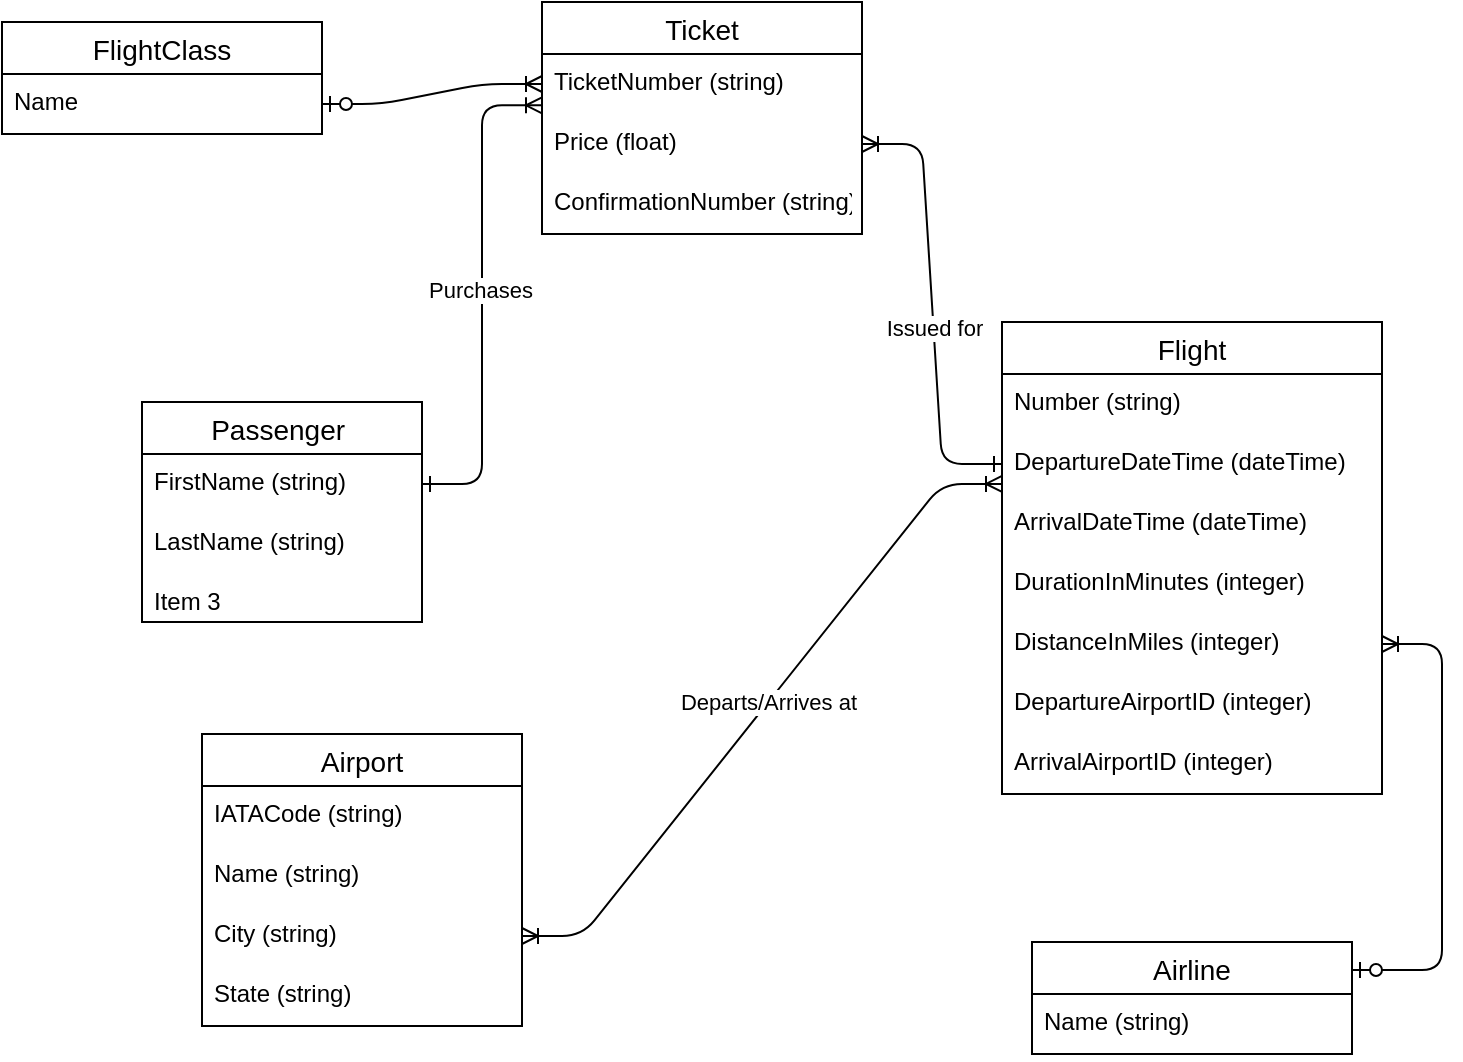 <mxfile version="14.6.3" type="github">
  <diagram id="R2lEEEUBdFMjLlhIrx00" name="Page-1">
    <mxGraphModel dx="782" dy="446" grid="1" gridSize="10" guides="1" tooltips="1" connect="1" arrows="1" fold="1" page="1" pageScale="1" pageWidth="850" pageHeight="1100" math="0" shadow="0" extFonts="Permanent Marker^https://fonts.googleapis.com/css?family=Permanent+Marker">
      <root>
        <mxCell id="0" />
        <mxCell id="1" parent="0" />
        <mxCell id="KvIE-I7Vvlbd97NcbpaM-1" value="Passenger " style="swimlane;fontStyle=0;childLayout=stackLayout;horizontal=1;startSize=26;horizontalStack=0;resizeParent=1;resizeParentMax=0;resizeLast=0;collapsible=1;marginBottom=0;align=center;fontSize=14;" vertex="1" parent="1">
          <mxGeometry x="120" y="240" width="140" height="110" as="geometry" />
        </mxCell>
        <mxCell id="KvIE-I7Vvlbd97NcbpaM-2" value="FirstName (string)" style="text;strokeColor=none;fillColor=none;spacingLeft=4;spacingRight=4;overflow=hidden;rotatable=0;points=[[0,0.5],[1,0.5]];portConstraint=eastwest;fontSize=12;" vertex="1" parent="KvIE-I7Vvlbd97NcbpaM-1">
          <mxGeometry y="26" width="140" height="30" as="geometry" />
        </mxCell>
        <mxCell id="KvIE-I7Vvlbd97NcbpaM-3" value="LastName (string)" style="text;strokeColor=none;fillColor=none;spacingLeft=4;spacingRight=4;overflow=hidden;rotatable=0;points=[[0,0.5],[1,0.5]];portConstraint=eastwest;fontSize=12;" vertex="1" parent="KvIE-I7Vvlbd97NcbpaM-1">
          <mxGeometry y="56" width="140" height="30" as="geometry" />
        </mxCell>
        <mxCell id="KvIE-I7Vvlbd97NcbpaM-4" value="Item 3" style="text;strokeColor=none;fillColor=none;spacingLeft=4;spacingRight=4;overflow=hidden;rotatable=0;points=[[0,0.5],[1,0.5]];portConstraint=eastwest;fontSize=12;" vertex="1" parent="KvIE-I7Vvlbd97NcbpaM-1">
          <mxGeometry y="86" width="140" height="24" as="geometry" />
        </mxCell>
        <mxCell id="KvIE-I7Vvlbd97NcbpaM-5" value="Flight" style="swimlane;fontStyle=0;childLayout=stackLayout;horizontal=1;startSize=26;horizontalStack=0;resizeParent=1;resizeParentMax=0;resizeLast=0;collapsible=1;marginBottom=0;align=center;fontSize=14;" vertex="1" parent="1">
          <mxGeometry x="550" y="200" width="190" height="236" as="geometry" />
        </mxCell>
        <mxCell id="KvIE-I7Vvlbd97NcbpaM-6" value="Number (string)" style="text;strokeColor=none;fillColor=none;spacingLeft=4;spacingRight=4;overflow=hidden;rotatable=0;points=[[0,0.5],[1,0.5]];portConstraint=eastwest;fontSize=12;" vertex="1" parent="KvIE-I7Vvlbd97NcbpaM-5">
          <mxGeometry y="26" width="190" height="30" as="geometry" />
        </mxCell>
        <mxCell id="KvIE-I7Vvlbd97NcbpaM-7" value="DepartureDateTime (dateTime)" style="text;strokeColor=none;fillColor=none;spacingLeft=4;spacingRight=4;overflow=hidden;rotatable=0;points=[[0,0.5],[1,0.5]];portConstraint=eastwest;fontSize=12;" vertex="1" parent="KvIE-I7Vvlbd97NcbpaM-5">
          <mxGeometry y="56" width="190" height="30" as="geometry" />
        </mxCell>
        <mxCell id="KvIE-I7Vvlbd97NcbpaM-8" value="ArrivalDateTime (dateTime)" style="text;strokeColor=none;fillColor=none;spacingLeft=4;spacingRight=4;overflow=hidden;rotatable=0;points=[[0,0.5],[1,0.5]];portConstraint=eastwest;fontSize=12;" vertex="1" parent="KvIE-I7Vvlbd97NcbpaM-5">
          <mxGeometry y="86" width="190" height="30" as="geometry" />
        </mxCell>
        <mxCell id="KvIE-I7Vvlbd97NcbpaM-9" value="DurationInMinutes (integer)" style="text;strokeColor=none;fillColor=none;spacingLeft=4;spacingRight=4;overflow=hidden;rotatable=0;points=[[0,0.5],[1,0.5]];portConstraint=eastwest;fontSize=12;" vertex="1" parent="KvIE-I7Vvlbd97NcbpaM-5">
          <mxGeometry y="116" width="190" height="30" as="geometry" />
        </mxCell>
        <mxCell id="KvIE-I7Vvlbd97NcbpaM-10" value="DistanceInMiles (integer)" style="text;strokeColor=none;fillColor=none;spacingLeft=4;spacingRight=4;overflow=hidden;rotatable=0;points=[[0,0.5],[1,0.5]];portConstraint=eastwest;fontSize=12;" vertex="1" parent="KvIE-I7Vvlbd97NcbpaM-5">
          <mxGeometry y="146" width="190" height="30" as="geometry" />
        </mxCell>
        <mxCell id="KvIE-I7Vvlbd97NcbpaM-40" value="DepartureAirportID (integer)" style="text;strokeColor=none;fillColor=none;spacingLeft=4;spacingRight=4;overflow=hidden;rotatable=0;points=[[0,0.5],[1,0.5]];portConstraint=eastwest;fontSize=12;" vertex="1" parent="KvIE-I7Vvlbd97NcbpaM-5">
          <mxGeometry y="176" width="190" height="30" as="geometry" />
        </mxCell>
        <mxCell id="KvIE-I7Vvlbd97NcbpaM-41" value="ArrivalAirportID (integer)" style="text;strokeColor=none;fillColor=none;spacingLeft=4;spacingRight=4;overflow=hidden;rotatable=0;points=[[0,0.5],[1,0.5]];portConstraint=eastwest;fontSize=12;" vertex="1" parent="KvIE-I7Vvlbd97NcbpaM-5">
          <mxGeometry y="206" width="190" height="30" as="geometry" />
        </mxCell>
        <mxCell id="KvIE-I7Vvlbd97NcbpaM-12" value="Ticket" style="swimlane;fontStyle=0;childLayout=stackLayout;horizontal=1;startSize=26;horizontalStack=0;resizeParent=1;resizeParentMax=0;resizeLast=0;collapsible=1;marginBottom=0;align=center;fontSize=14;" vertex="1" parent="1">
          <mxGeometry x="320" y="40" width="160" height="116" as="geometry" />
        </mxCell>
        <mxCell id="KvIE-I7Vvlbd97NcbpaM-13" value="TicketNumber (string)" style="text;strokeColor=none;fillColor=none;spacingLeft=4;spacingRight=4;overflow=hidden;rotatable=0;points=[[0,0.5],[1,0.5]];portConstraint=eastwest;fontSize=12;" vertex="1" parent="KvIE-I7Vvlbd97NcbpaM-12">
          <mxGeometry y="26" width="160" height="30" as="geometry" />
        </mxCell>
        <mxCell id="KvIE-I7Vvlbd97NcbpaM-14" value="Price (float)" style="text;strokeColor=none;fillColor=none;spacingLeft=4;spacingRight=4;overflow=hidden;rotatable=0;points=[[0,0.5],[1,0.5]];portConstraint=eastwest;fontSize=12;" vertex="1" parent="KvIE-I7Vvlbd97NcbpaM-12">
          <mxGeometry y="56" width="160" height="30" as="geometry" />
        </mxCell>
        <mxCell id="KvIE-I7Vvlbd97NcbpaM-34" value="ConfirmationNumber (string)" style="text;strokeColor=none;fillColor=none;spacingLeft=4;spacingRight=4;overflow=hidden;rotatable=0;points=[[0,0.5],[1,0.5]];portConstraint=eastwest;fontSize=12;" vertex="1" parent="KvIE-I7Vvlbd97NcbpaM-12">
          <mxGeometry y="86" width="160" height="30" as="geometry" />
        </mxCell>
        <mxCell id="KvIE-I7Vvlbd97NcbpaM-16" value="Airport" style="swimlane;fontStyle=0;childLayout=stackLayout;horizontal=1;startSize=26;horizontalStack=0;resizeParent=1;resizeParentMax=0;resizeLast=0;collapsible=1;marginBottom=0;align=center;fontSize=14;" vertex="1" parent="1">
          <mxGeometry x="150" y="406" width="160" height="146" as="geometry" />
        </mxCell>
        <mxCell id="KvIE-I7Vvlbd97NcbpaM-17" value="IATACode (string)" style="text;strokeColor=none;fillColor=none;spacingLeft=4;spacingRight=4;overflow=hidden;rotatable=0;points=[[0,0.5],[1,0.5]];portConstraint=eastwest;fontSize=12;" vertex="1" parent="KvIE-I7Vvlbd97NcbpaM-16">
          <mxGeometry y="26" width="160" height="30" as="geometry" />
        </mxCell>
        <mxCell id="KvIE-I7Vvlbd97NcbpaM-18" value="Name (string)" style="text;strokeColor=none;fillColor=none;spacingLeft=4;spacingRight=4;overflow=hidden;rotatable=0;points=[[0,0.5],[1,0.5]];portConstraint=eastwest;fontSize=12;" vertex="1" parent="KvIE-I7Vvlbd97NcbpaM-16">
          <mxGeometry y="56" width="160" height="30" as="geometry" />
        </mxCell>
        <mxCell id="KvIE-I7Vvlbd97NcbpaM-19" value="City (string)" style="text;strokeColor=none;fillColor=none;spacingLeft=4;spacingRight=4;overflow=hidden;rotatable=0;points=[[0,0.5],[1,0.5]];portConstraint=eastwest;fontSize=12;" vertex="1" parent="KvIE-I7Vvlbd97NcbpaM-16">
          <mxGeometry y="86" width="160" height="30" as="geometry" />
        </mxCell>
        <mxCell id="KvIE-I7Vvlbd97NcbpaM-20" value="State (string)" style="text;strokeColor=none;fillColor=none;spacingLeft=4;spacingRight=4;overflow=hidden;rotatable=0;points=[[0,0.5],[1,0.5]];portConstraint=eastwest;fontSize=12;" vertex="1" parent="KvIE-I7Vvlbd97NcbpaM-16">
          <mxGeometry y="116" width="160" height="30" as="geometry" />
        </mxCell>
        <mxCell id="KvIE-I7Vvlbd97NcbpaM-22" value="" style="edgeStyle=entityRelationEdgeStyle;fontSize=12;html=1;endArrow=ERoneToMany;startArrow=ERoneToMany;entryX=0;entryY=0.833;entryDx=0;entryDy=0;entryPerimeter=0;exitX=1;exitY=0.5;exitDx=0;exitDy=0;" edge="1" parent="1" source="KvIE-I7Vvlbd97NcbpaM-19" target="KvIE-I7Vvlbd97NcbpaM-7">
          <mxGeometry width="100" height="100" relative="1" as="geometry">
            <mxPoint x="350" y="380" as="sourcePoint" />
            <mxPoint x="450" y="280" as="targetPoint" />
          </mxGeometry>
        </mxCell>
        <mxCell id="KvIE-I7Vvlbd97NcbpaM-23" value="Departs/Arrives at" style="edgeLabel;html=1;align=center;verticalAlign=middle;resizable=0;points=[];" vertex="1" connectable="0" parent="KvIE-I7Vvlbd97NcbpaM-22">
          <mxGeometry x="0.028" relative="1" as="geometry">
            <mxPoint as="offset" />
          </mxGeometry>
        </mxCell>
        <mxCell id="KvIE-I7Vvlbd97NcbpaM-24" value="" style="edgeStyle=entityRelationEdgeStyle;fontSize=12;html=1;endArrow=ERoneToMany;startArrow=ERone;entryX=0;entryY=-0.144;entryDx=0;entryDy=0;entryPerimeter=0;startFill=0;exitX=1;exitY=0.5;exitDx=0;exitDy=0;" edge="1" parent="1" source="KvIE-I7Vvlbd97NcbpaM-2" target="KvIE-I7Vvlbd97NcbpaM-14">
          <mxGeometry width="100" height="100" relative="1" as="geometry">
            <mxPoint x="260" y="268" as="sourcePoint" />
            <mxPoint x="220" y="60" as="targetPoint" />
          </mxGeometry>
        </mxCell>
        <mxCell id="KvIE-I7Vvlbd97NcbpaM-25" value="Purchases" style="edgeLabel;html=1;align=center;verticalAlign=middle;resizable=0;points=[];" vertex="1" connectable="0" parent="KvIE-I7Vvlbd97NcbpaM-24">
          <mxGeometry x="0.018" y="1" relative="1" as="geometry">
            <mxPoint as="offset" />
          </mxGeometry>
        </mxCell>
        <mxCell id="KvIE-I7Vvlbd97NcbpaM-26" value="" style="edgeStyle=entityRelationEdgeStyle;fontSize=12;html=1;endArrow=ERone;startArrow=ERoneToMany;entryX=0;entryY=0.5;entryDx=0;entryDy=0;endFill=0;exitX=1;exitY=0.5;exitDx=0;exitDy=0;" edge="1" parent="1" source="KvIE-I7Vvlbd97NcbpaM-14" target="KvIE-I7Vvlbd97NcbpaM-7">
          <mxGeometry width="100" height="100" relative="1" as="geometry">
            <mxPoint x="483" y="100" as="sourcePoint" />
            <mxPoint x="484" y="100" as="targetPoint" />
          </mxGeometry>
        </mxCell>
        <mxCell id="KvIE-I7Vvlbd97NcbpaM-27" value="Issued for" style="edgeLabel;html=1;align=center;verticalAlign=middle;resizable=0;points=[];" vertex="1" connectable="0" parent="KvIE-I7Vvlbd97NcbpaM-26">
          <mxGeometry x="0.106" relative="1" as="geometry">
            <mxPoint as="offset" />
          </mxGeometry>
        </mxCell>
        <mxCell id="KvIE-I7Vvlbd97NcbpaM-29" value="Airline" style="swimlane;fontStyle=0;childLayout=stackLayout;horizontal=1;startSize=26;horizontalStack=0;resizeParent=1;resizeParentMax=0;resizeLast=0;collapsible=1;marginBottom=0;align=center;fontSize=14;" vertex="1" parent="1">
          <mxGeometry x="565" y="510" width="160" height="56" as="geometry" />
        </mxCell>
        <mxCell id="KvIE-I7Vvlbd97NcbpaM-30" value="Name (string)" style="text;strokeColor=none;fillColor=none;spacingLeft=4;spacingRight=4;overflow=hidden;rotatable=0;points=[[0,0.5],[1,0.5]];portConstraint=eastwest;fontSize=12;" vertex="1" parent="KvIE-I7Vvlbd97NcbpaM-29">
          <mxGeometry y="26" width="160" height="30" as="geometry" />
        </mxCell>
        <mxCell id="KvIE-I7Vvlbd97NcbpaM-33" value="" style="edgeStyle=entityRelationEdgeStyle;fontSize=12;html=1;endArrow=ERoneToMany;startArrow=ERzeroToOne;exitX=1;exitY=0.25;exitDx=0;exitDy=0;" edge="1" parent="1" source="KvIE-I7Vvlbd97NcbpaM-29" target="KvIE-I7Vvlbd97NcbpaM-10">
          <mxGeometry width="100" height="100" relative="1" as="geometry">
            <mxPoint x="725" y="491" as="sourcePoint" />
            <mxPoint x="630.75" y="409.66" as="targetPoint" />
          </mxGeometry>
        </mxCell>
        <mxCell id="KvIE-I7Vvlbd97NcbpaM-35" value="FlightClass" style="swimlane;fontStyle=0;childLayout=stackLayout;horizontal=1;startSize=26;horizontalStack=0;resizeParent=1;resizeParentMax=0;resizeLast=0;collapsible=1;marginBottom=0;align=center;fontSize=14;" vertex="1" parent="1">
          <mxGeometry x="50" y="50" width="160" height="56" as="geometry" />
        </mxCell>
        <mxCell id="KvIE-I7Vvlbd97NcbpaM-36" value="Name" style="text;strokeColor=none;fillColor=none;spacingLeft=4;spacingRight=4;overflow=hidden;rotatable=0;points=[[0,0.5],[1,0.5]];portConstraint=eastwest;fontSize=12;" vertex="1" parent="KvIE-I7Vvlbd97NcbpaM-35">
          <mxGeometry y="26" width="160" height="30" as="geometry" />
        </mxCell>
        <mxCell id="KvIE-I7Vvlbd97NcbpaM-39" value="" style="edgeStyle=entityRelationEdgeStyle;fontSize=12;html=1;endArrow=ERoneToMany;startArrow=ERzeroToOne;exitX=1;exitY=0.5;exitDx=0;exitDy=0;entryX=0;entryY=0.5;entryDx=0;entryDy=0;" edge="1" parent="1" source="KvIE-I7Vvlbd97NcbpaM-36" target="KvIE-I7Vvlbd97NcbpaM-13">
          <mxGeometry width="100" height="100" relative="1" as="geometry">
            <mxPoint x="210" y="121" as="sourcePoint" />
            <mxPoint x="430" y="180" as="targetPoint" />
          </mxGeometry>
        </mxCell>
      </root>
    </mxGraphModel>
  </diagram>
</mxfile>
